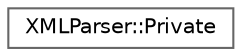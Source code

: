 digraph "Graphical Class Hierarchy"
{
 // INTERACTIVE_SVG=YES
 // LATEX_PDF_SIZE
  bgcolor="transparent";
  edge [fontname=Helvetica,fontsize=10,labelfontname=Helvetica,labelfontsize=10];
  node [fontname=Helvetica,fontsize=10,shape=box,height=0.2,width=0.4];
  rankdir="LR";
  Node0 [label="XMLParser::Private",height=0.2,width=0.4,color="grey40", fillcolor="white", style="filled",URL="$d8/d99/struct_x_m_l_parser_1_1_private.html",tooltip=" "];
}
